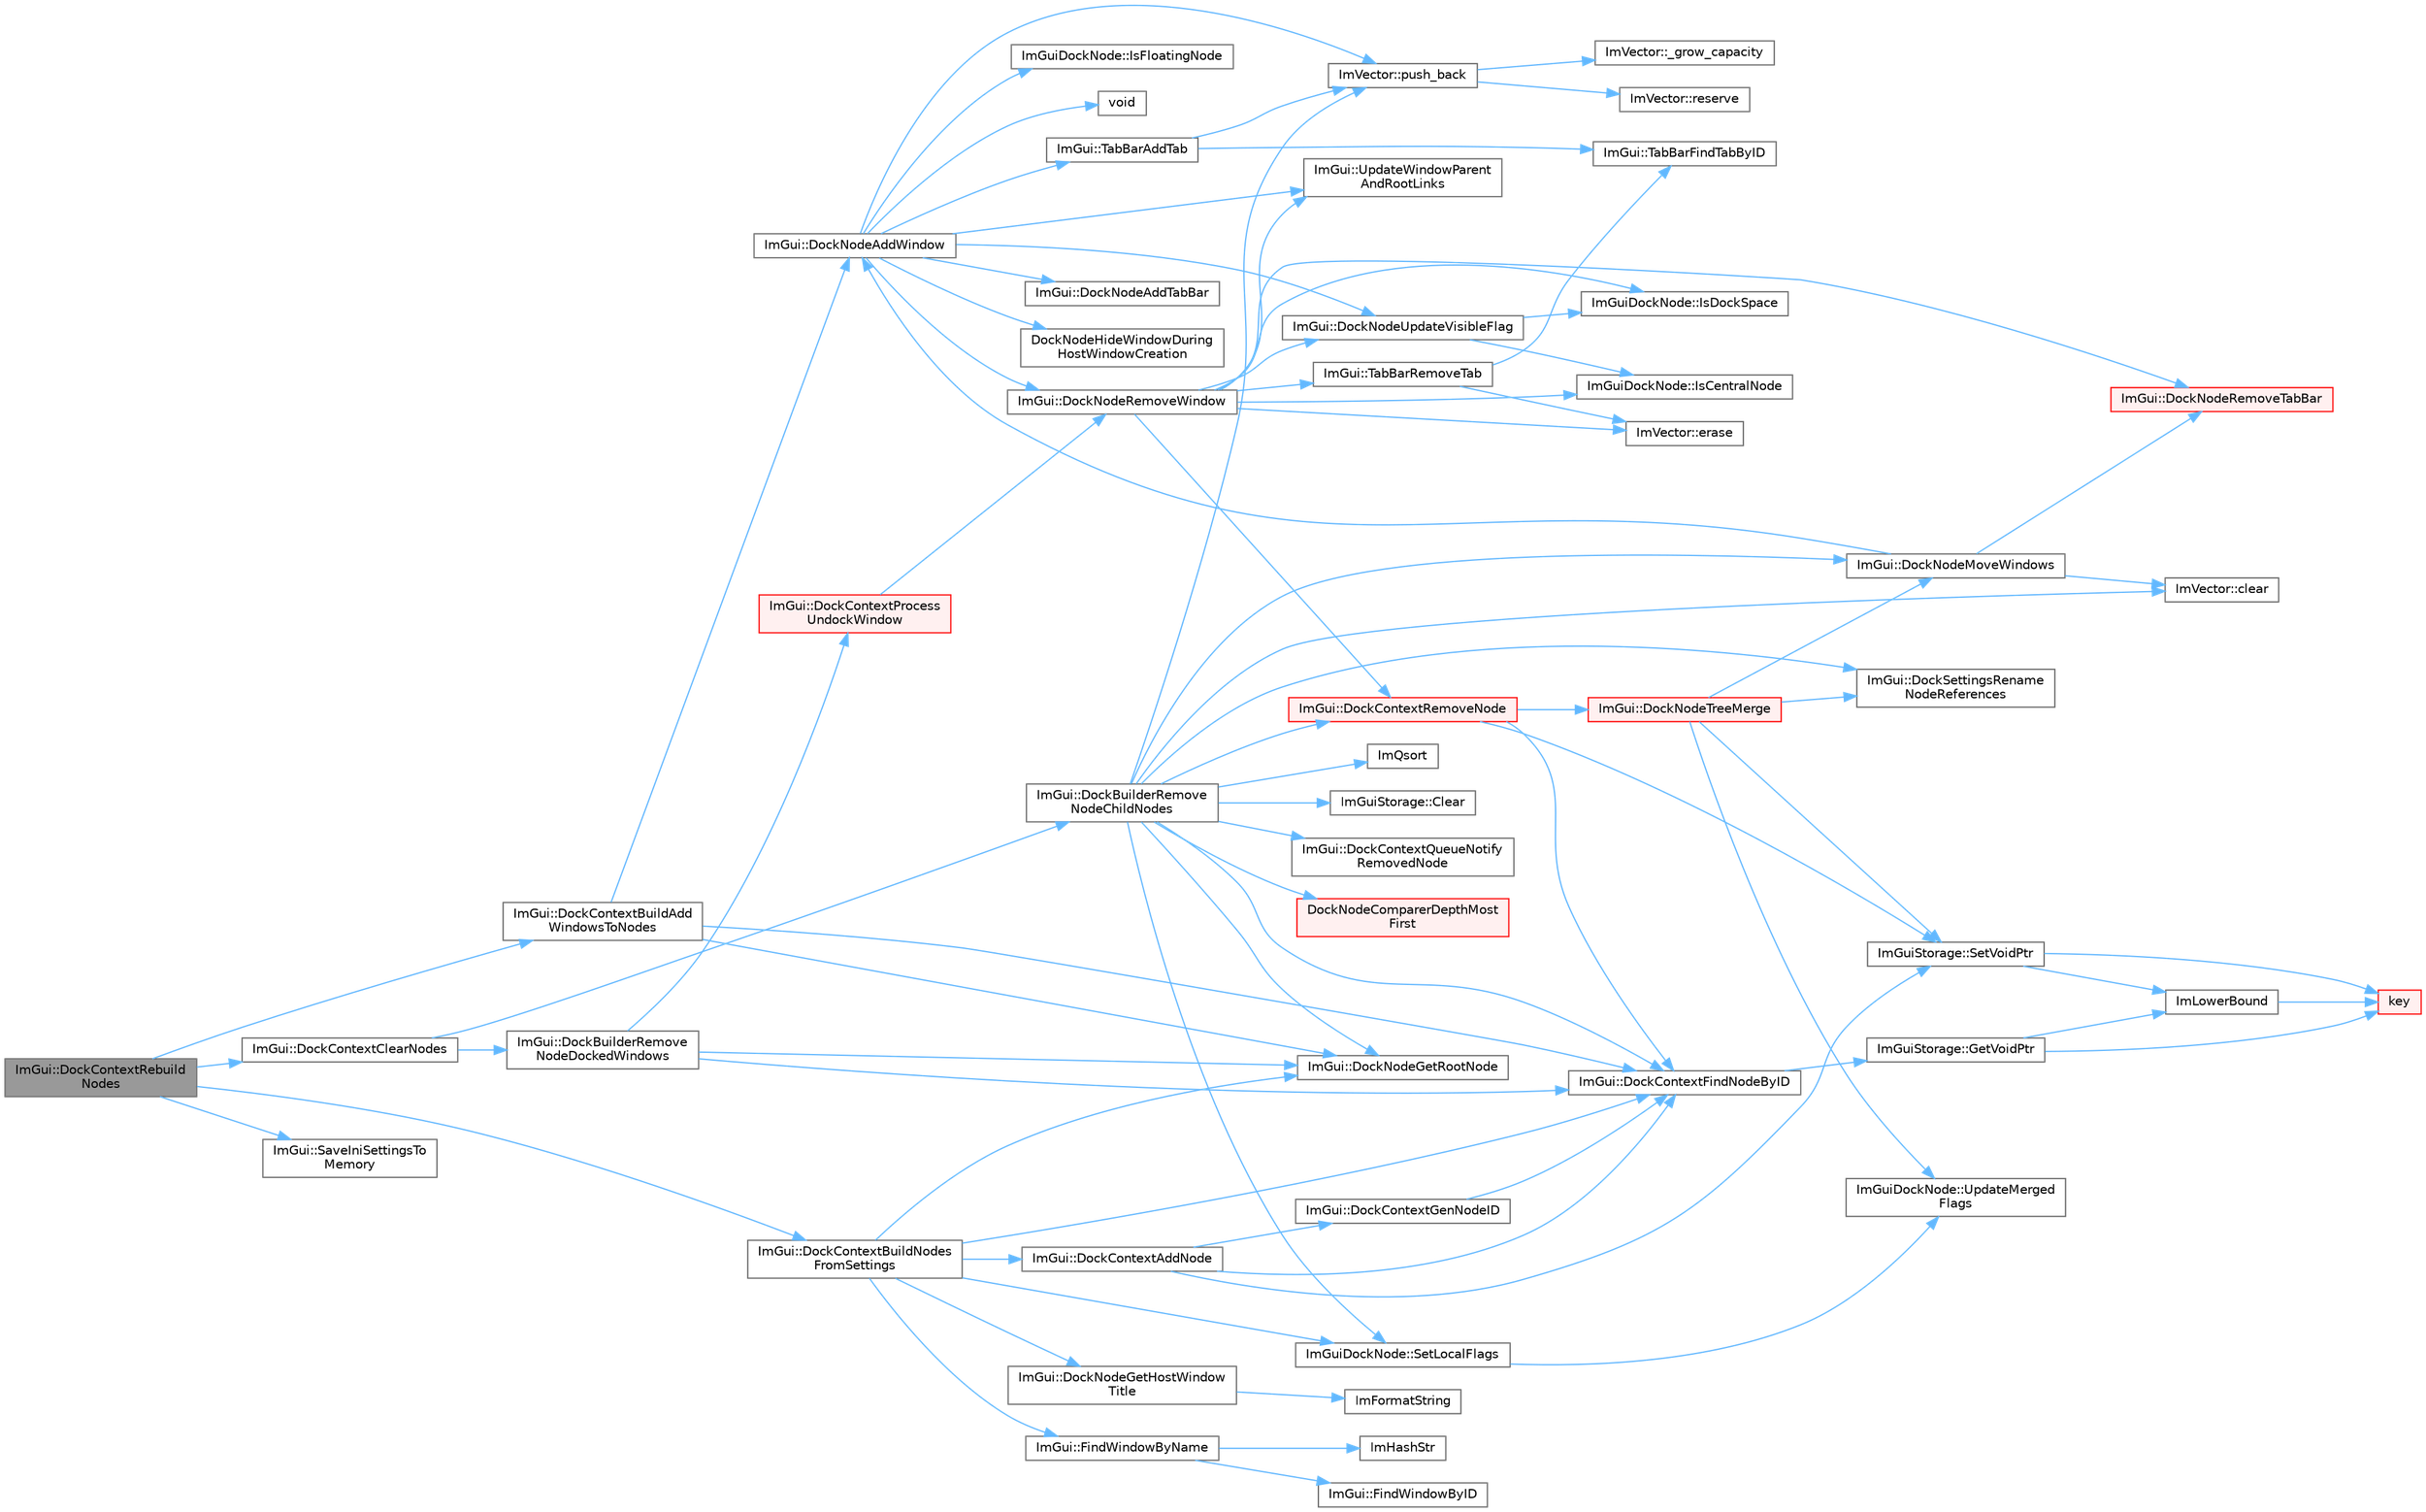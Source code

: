 digraph "ImGui::DockContextRebuildNodes"
{
 // LATEX_PDF_SIZE
  bgcolor="transparent";
  edge [fontname=Helvetica,fontsize=10,labelfontname=Helvetica,labelfontsize=10];
  node [fontname=Helvetica,fontsize=10,shape=box,height=0.2,width=0.4];
  rankdir="LR";
  Node1 [id="Node000001",label="ImGui::DockContextRebuild\lNodes",height=0.2,width=0.4,color="gray40", fillcolor="grey60", style="filled", fontcolor="black",tooltip=" "];
  Node1 -> Node2 [id="edge81_Node000001_Node000002",color="steelblue1",style="solid",tooltip=" "];
  Node2 [id="Node000002",label="ImGui::DockContextBuildAdd\lWindowsToNodes",height=0.2,width=0.4,color="grey40", fillcolor="white", style="filled",URL="$namespace_im_gui.html#a6402f947598015002ce2f82890484513",tooltip=" "];
  Node2 -> Node3 [id="edge82_Node000002_Node000003",color="steelblue1",style="solid",tooltip=" "];
  Node3 [id="Node000003",label="ImGui::DockContextFindNodeByID",height=0.2,width=0.4,color="grey40", fillcolor="white", style="filled",URL="$namespace_im_gui.html#a52be73f2abd2d0320469ba138f7c6d59",tooltip=" "];
  Node3 -> Node4 [id="edge83_Node000003_Node000004",color="steelblue1",style="solid",tooltip=" "];
  Node4 [id="Node000004",label="ImGuiStorage::GetVoidPtr",height=0.2,width=0.4,color="grey40", fillcolor="white", style="filled",URL="$struct_im_gui_storage.html#aaf87a98ede89da09113b0189f6d878ca",tooltip=" "];
  Node4 -> Node5 [id="edge84_Node000004_Node000005",color="steelblue1",style="solid",tooltip=" "];
  Node5 [id="Node000005",label="ImLowerBound",height=0.2,width=0.4,color="grey40", fillcolor="white", style="filled",URL="$imgui_8cpp.html#a409bfd6de574854cd644636ea13b6a8a",tooltip=" "];
  Node5 -> Node6 [id="edge85_Node000005_Node000006",color="steelblue1",style="solid",tooltip=" "];
  Node6 [id="Node000006",label="key",height=0.2,width=0.4,color="red", fillcolor="#FFF0F0", style="filled",URL="$gears_8c.html#accd6b5b92b78666e36543412d4ac14cd",tooltip=" "];
  Node4 -> Node6 [id="edge86_Node000004_Node000006",color="steelblue1",style="solid",tooltip=" "];
  Node2 -> Node8 [id="edge87_Node000002_Node000008",color="steelblue1",style="solid",tooltip=" "];
  Node8 [id="Node000008",label="ImGui::DockNodeAddWindow",height=0.2,width=0.4,color="grey40", fillcolor="white", style="filled",URL="$namespace_im_gui.html#a9ddcb5d005e4d92cbce85de08deae665",tooltip=" "];
  Node8 -> Node9 [id="edge88_Node000008_Node000009",color="steelblue1",style="solid",tooltip=" "];
  Node9 [id="Node000009",label="ImGui::DockNodeAddTabBar",height=0.2,width=0.4,color="grey40", fillcolor="white", style="filled",URL="$namespace_im_gui.html#ac621689d25d2aeeb45ee8a007080498d",tooltip=" "];
  Node8 -> Node10 [id="edge89_Node000008_Node000010",color="steelblue1",style="solid",tooltip=" "];
  Node10 [id="Node000010",label="DockNodeHideWindowDuring\lHostWindowCreation",height=0.2,width=0.4,color="grey40", fillcolor="white", style="filled",URL="$imgui_8cpp.html#a4fbdea00c388b92d697a9c15b033d221",tooltip=" "];
  Node8 -> Node11 [id="edge90_Node000008_Node000011",color="steelblue1",style="solid",tooltip=" "];
  Node11 [id="Node000011",label="ImGui::DockNodeRemoveWindow",height=0.2,width=0.4,color="grey40", fillcolor="white", style="filled",URL="$namespace_im_gui.html#a7707fcf2071bef8bb8681ed58b87c56e",tooltip=" "];
  Node11 -> Node12 [id="edge91_Node000011_Node000012",color="steelblue1",style="solid",tooltip=" "];
  Node12 [id="Node000012",label="ImGui::DockContextRemoveNode",height=0.2,width=0.4,color="red", fillcolor="#FFF0F0", style="filled",URL="$namespace_im_gui.html#a69ff368895db4bdc84de9ff21b52fddc",tooltip=" "];
  Node12 -> Node3 [id="edge92_Node000012_Node000003",color="steelblue1",style="solid",tooltip=" "];
  Node12 -> Node13 [id="edge93_Node000012_Node000013",color="steelblue1",style="solid",tooltip=" "];
  Node13 [id="Node000013",label="ImGui::DockNodeTreeMerge",height=0.2,width=0.4,color="red", fillcolor="#FFF0F0", style="filled",URL="$namespace_im_gui.html#a973b84ddd0e62151719cb562847b1291",tooltip=" "];
  Node13 -> Node19 [id="edge94_Node000013_Node000019",color="steelblue1",style="solid",tooltip=" "];
  Node19 [id="Node000019",label="ImGui::DockNodeMoveWindows",height=0.2,width=0.4,color="grey40", fillcolor="white", style="filled",URL="$namespace_im_gui.html#a8f314ce935f9160d4bdde3ba8fe8d24f",tooltip=" "];
  Node19 -> Node20 [id="edge95_Node000019_Node000020",color="steelblue1",style="solid",tooltip=" "];
  Node20 [id="Node000020",label="ImVector::clear",height=0.2,width=0.4,color="grey40", fillcolor="white", style="filled",URL="$struct_im_vector.html#ae2d401b4ec5f1113cdb8edb5a61a38f7",tooltip=" "];
  Node19 -> Node8 [id="edge96_Node000019_Node000008",color="steelblue1",style="solid",tooltip=" "];
  Node19 -> Node21 [id="edge97_Node000019_Node000021",color="steelblue1",style="solid",tooltip=" "];
  Node21 [id="Node000021",label="ImGui::DockNodeRemoveTabBar",height=0.2,width=0.4,color="red", fillcolor="#FFF0F0", style="filled",URL="$namespace_im_gui.html#ad0e39bff5ef1bbdd6ba22c133f211da7",tooltip=" "];
  Node13 -> Node29 [id="edge98_Node000013_Node000029",color="steelblue1",style="solid",tooltip=" "];
  Node29 [id="Node000029",label="ImGui::DockSettingsRename\lNodeReferences",height=0.2,width=0.4,color="grey40", fillcolor="white", style="filled",URL="$namespace_im_gui.html#a62a4dbebb5015352589459596f16b26c",tooltip=" "];
  Node13 -> Node30 [id="edge99_Node000013_Node000030",color="steelblue1",style="solid",tooltip=" "];
  Node30 [id="Node000030",label="ImGuiStorage::SetVoidPtr",height=0.2,width=0.4,color="grey40", fillcolor="white", style="filled",URL="$struct_im_gui_storage.html#a55f840086b3ec9cf63c67f02d159204a",tooltip=" "];
  Node30 -> Node5 [id="edge100_Node000030_Node000005",color="steelblue1",style="solid",tooltip=" "];
  Node30 -> Node6 [id="edge101_Node000030_Node000006",color="steelblue1",style="solid",tooltip=" "];
  Node13 -> Node31 [id="edge102_Node000013_Node000031",color="steelblue1",style="solid",tooltip=" "];
  Node31 [id="Node000031",label="ImGuiDockNode::UpdateMerged\lFlags",height=0.2,width=0.4,color="grey40", fillcolor="white", style="filled",URL="$struct_im_gui_dock_node.html#a87a708d19b6f2e22c15d6d378c8b71e2",tooltip=" "];
  Node12 -> Node30 [id="edge103_Node000012_Node000030",color="steelblue1",style="solid",tooltip=" "];
  Node11 -> Node21 [id="edge104_Node000011_Node000021",color="steelblue1",style="solid",tooltip=" "];
  Node11 -> Node32 [id="edge105_Node000011_Node000032",color="steelblue1",style="solid",tooltip=" "];
  Node32 [id="Node000032",label="ImGui::DockNodeUpdateVisibleFlag",height=0.2,width=0.4,color="grey40", fillcolor="white", style="filled",URL="$namespace_im_gui.html#a42a888a71f6295199994f5c3aa65f9d6",tooltip=" "];
  Node32 -> Node33 [id="edge106_Node000032_Node000033",color="steelblue1",style="solid",tooltip=" "];
  Node33 [id="Node000033",label="ImGuiDockNode::IsCentralNode",height=0.2,width=0.4,color="grey40", fillcolor="white", style="filled",URL="$struct_im_gui_dock_node.html#a65a6bb0809083aef0edbf937c90b83f6",tooltip=" "];
  Node32 -> Node34 [id="edge107_Node000032_Node000034",color="steelblue1",style="solid",tooltip=" "];
  Node34 [id="Node000034",label="ImGuiDockNode::IsDockSpace",height=0.2,width=0.4,color="grey40", fillcolor="white", style="filled",URL="$struct_im_gui_dock_node.html#a2f06798d0770e6894d27ec776b5d7538",tooltip=" "];
  Node11 -> Node35 [id="edge108_Node000011_Node000035",color="steelblue1",style="solid",tooltip=" "];
  Node35 [id="Node000035",label="ImVector::erase",height=0.2,width=0.4,color="grey40", fillcolor="white", style="filled",URL="$struct_im_vector.html#a2f88ac70791f2da6d4168d7b29f38f1e",tooltip=" "];
  Node11 -> Node33 [id="edge109_Node000011_Node000033",color="steelblue1",style="solid",tooltip=" "];
  Node11 -> Node34 [id="edge110_Node000011_Node000034",color="steelblue1",style="solid",tooltip=" "];
  Node11 -> Node36 [id="edge111_Node000011_Node000036",color="steelblue1",style="solid",tooltip=" "];
  Node36 [id="Node000036",label="ImGui::TabBarRemoveTab",height=0.2,width=0.4,color="grey40", fillcolor="white", style="filled",URL="$namespace_im_gui.html#a3340d8c07dca35527b618288f091a0f7",tooltip=" "];
  Node36 -> Node35 [id="edge112_Node000036_Node000035",color="steelblue1",style="solid",tooltip=" "];
  Node36 -> Node37 [id="edge113_Node000036_Node000037",color="steelblue1",style="solid",tooltip=" "];
  Node37 [id="Node000037",label="ImGui::TabBarFindTabByID",height=0.2,width=0.4,color="grey40", fillcolor="white", style="filled",URL="$namespace_im_gui.html#a892525a74a6206eabbeb851071b3119a",tooltip=" "];
  Node11 -> Node38 [id="edge114_Node000011_Node000038",color="steelblue1",style="solid",tooltip=" "];
  Node38 [id="Node000038",label="ImGui::UpdateWindowParent\lAndRootLinks",height=0.2,width=0.4,color="grey40", fillcolor="white", style="filled",URL="$namespace_im_gui.html#a85d7262320ed7ce8e40863b99f8db4a3",tooltip=" "];
  Node8 -> Node32 [id="edge115_Node000008_Node000032",color="steelblue1",style="solid",tooltip=" "];
  Node8 -> Node39 [id="edge116_Node000008_Node000039",color="steelblue1",style="solid",tooltip=" "];
  Node39 [id="Node000039",label="ImGuiDockNode::IsFloatingNode",height=0.2,width=0.4,color="grey40", fillcolor="white", style="filled",URL="$struct_im_gui_dock_node.html#a65218fbb8d4629246096dd8fe5d1f219",tooltip=" "];
  Node8 -> Node40 [id="edge117_Node000008_Node000040",color="steelblue1",style="solid",tooltip=" "];
  Node40 [id="Node000040",label="ImVector::push_back",height=0.2,width=0.4,color="grey40", fillcolor="white", style="filled",URL="$struct_im_vector.html#aab5df48e0711a48bd12f3206e08c4108",tooltip=" "];
  Node40 -> Node41 [id="edge118_Node000040_Node000041",color="steelblue1",style="solid",tooltip=" "];
  Node41 [id="Node000041",label="ImVector::_grow_capacity",height=0.2,width=0.4,color="grey40", fillcolor="white", style="filled",URL="$struct_im_vector.html#a3a097635d464b1b70dc7d59996a88b28",tooltip=" "];
  Node40 -> Node42 [id="edge119_Node000040_Node000042",color="steelblue1",style="solid",tooltip=" "];
  Node42 [id="Node000042",label="ImVector::reserve",height=0.2,width=0.4,color="grey40", fillcolor="white", style="filled",URL="$struct_im_vector.html#a0f14f5736c3372157856eebb67123b75",tooltip=" "];
  Node8 -> Node43 [id="edge120_Node000008_Node000043",color="steelblue1",style="solid",tooltip=" "];
  Node43 [id="Node000043",label="ImGui::TabBarAddTab",height=0.2,width=0.4,color="grey40", fillcolor="white", style="filled",URL="$namespace_im_gui.html#ad351241dc857097a48c74669249b3c04",tooltip=" "];
  Node43 -> Node40 [id="edge121_Node000043_Node000040",color="steelblue1",style="solid",tooltip=" "];
  Node43 -> Node37 [id="edge122_Node000043_Node000037",color="steelblue1",style="solid",tooltip=" "];
  Node8 -> Node38 [id="edge123_Node000008_Node000038",color="steelblue1",style="solid",tooltip=" "];
  Node8 -> Node44 [id="edge124_Node000008_Node000044",color="steelblue1",style="solid",tooltip=" "];
  Node44 [id="Node000044",label="void",height=0.2,width=0.4,color="grey40", fillcolor="white", style="filled",URL="$mimalloc_8h.html#a9d6d8aef94ac19034a5f163606f84830",tooltip=" "];
  Node2 -> Node45 [id="edge125_Node000002_Node000045",color="steelblue1",style="solid",tooltip=" "];
  Node45 [id="Node000045",label="ImGui::DockNodeGetRootNode",height=0.2,width=0.4,color="grey40", fillcolor="white", style="filled",URL="$namespace_im_gui.html#ab52284ace3da5320ccc6e29ea8781aaa",tooltip=" "];
  Node1 -> Node46 [id="edge126_Node000001_Node000046",color="steelblue1",style="solid",tooltip=" "];
  Node46 [id="Node000046",label="ImGui::DockContextBuildNodes\lFromSettings",height=0.2,width=0.4,color="grey40", fillcolor="white", style="filled",URL="$namespace_im_gui.html#a6d45bf3d75b8591675d83441f5745ae1",tooltip=" "];
  Node46 -> Node47 [id="edge127_Node000046_Node000047",color="steelblue1",style="solid",tooltip=" "];
  Node47 [id="Node000047",label="ImGui::DockContextAddNode",height=0.2,width=0.4,color="grey40", fillcolor="white", style="filled",URL="$namespace_im_gui.html#ab226cec3473d24f44fdb877b2f709c8d",tooltip=" "];
  Node47 -> Node3 [id="edge128_Node000047_Node000003",color="steelblue1",style="solid",tooltip=" "];
  Node47 -> Node48 [id="edge129_Node000047_Node000048",color="steelblue1",style="solid",tooltip=" "];
  Node48 [id="Node000048",label="ImGui::DockContextGenNodeID",height=0.2,width=0.4,color="grey40", fillcolor="white", style="filled",URL="$namespace_im_gui.html#ad16317022ea4095a886903d23e056fcb",tooltip=" "];
  Node48 -> Node3 [id="edge130_Node000048_Node000003",color="steelblue1",style="solid",tooltip=" "];
  Node47 -> Node30 [id="edge131_Node000047_Node000030",color="steelblue1",style="solid",tooltip=" "];
  Node46 -> Node3 [id="edge132_Node000046_Node000003",color="steelblue1",style="solid",tooltip=" "];
  Node46 -> Node49 [id="edge133_Node000046_Node000049",color="steelblue1",style="solid",tooltip=" "];
  Node49 [id="Node000049",label="ImGui::DockNodeGetHostWindow\lTitle",height=0.2,width=0.4,color="grey40", fillcolor="white", style="filled",URL="$namespace_im_gui.html#a27b5282b7a76c4675714263c2e1aebd3",tooltip=" "];
  Node49 -> Node50 [id="edge134_Node000049_Node000050",color="steelblue1",style="solid",tooltip=" "];
  Node50 [id="Node000050",label="ImFormatString",height=0.2,width=0.4,color="grey40", fillcolor="white", style="filled",URL="$imgui_8cpp.html#a75ccaf7d676b1f567ba888ae42ac3809",tooltip=" "];
  Node46 -> Node45 [id="edge135_Node000046_Node000045",color="steelblue1",style="solid",tooltip=" "];
  Node46 -> Node51 [id="edge136_Node000046_Node000051",color="steelblue1",style="solid",tooltip=" "];
  Node51 [id="Node000051",label="ImGui::FindWindowByName",height=0.2,width=0.4,color="grey40", fillcolor="white", style="filled",URL="$namespace_im_gui.html#abca25f22c02e73d5eb2e9c72c4557813",tooltip=" "];
  Node51 -> Node52 [id="edge137_Node000051_Node000052",color="steelblue1",style="solid",tooltip=" "];
  Node52 [id="Node000052",label="ImGui::FindWindowByID",height=0.2,width=0.4,color="grey40", fillcolor="white", style="filled",URL="$namespace_im_gui.html#a82204d8800dc3a072ddbcbd2aecc48ac",tooltip=" "];
  Node51 -> Node53 [id="edge138_Node000051_Node000053",color="steelblue1",style="solid",tooltip=" "];
  Node53 [id="Node000053",label="ImHashStr",height=0.2,width=0.4,color="grey40", fillcolor="white", style="filled",URL="$imgui_8cpp.html#ab6659b5d67f7a3369e099ce890e12223",tooltip=" "];
  Node46 -> Node54 [id="edge139_Node000046_Node000054",color="steelblue1",style="solid",tooltip=" "];
  Node54 [id="Node000054",label="ImGuiDockNode::SetLocalFlags",height=0.2,width=0.4,color="grey40", fillcolor="white", style="filled",URL="$struct_im_gui_dock_node.html#affa7ac110122432f2b73d82b64e932b3",tooltip=" "];
  Node54 -> Node31 [id="edge140_Node000054_Node000031",color="steelblue1",style="solid",tooltip=" "];
  Node1 -> Node55 [id="edge141_Node000001_Node000055",color="steelblue1",style="solid",tooltip=" "];
  Node55 [id="Node000055",label="ImGui::DockContextClearNodes",height=0.2,width=0.4,color="grey40", fillcolor="white", style="filled",URL="$namespace_im_gui.html#ada8fcfabcf71d5393827317f9d1d25d7",tooltip=" "];
  Node55 -> Node56 [id="edge142_Node000055_Node000056",color="steelblue1",style="solid",tooltip=" "];
  Node56 [id="Node000056",label="ImGui::DockBuilderRemove\lNodeChildNodes",height=0.2,width=0.4,color="grey40", fillcolor="white", style="filled",URL="$namespace_im_gui.html#ab7bb6828e2ad6934e71d786c44bd37d4",tooltip=" "];
  Node56 -> Node57 [id="edge143_Node000056_Node000057",color="steelblue1",style="solid",tooltip=" "];
  Node57 [id="Node000057",label="ImGuiStorage::Clear",height=0.2,width=0.4,color="grey40", fillcolor="white", style="filled",URL="$struct_im_gui_storage.html#a72ceecfbca3d08df8c2a232b77890c20",tooltip=" "];
  Node56 -> Node20 [id="edge144_Node000056_Node000020",color="steelblue1",style="solid",tooltip=" "];
  Node56 -> Node3 [id="edge145_Node000056_Node000003",color="steelblue1",style="solid",tooltip=" "];
  Node56 -> Node58 [id="edge146_Node000056_Node000058",color="steelblue1",style="solid",tooltip=" "];
  Node58 [id="Node000058",label="ImGui::DockContextQueueNotify\lRemovedNode",height=0.2,width=0.4,color="grey40", fillcolor="white", style="filled",URL="$namespace_im_gui.html#a245a7fad7a768eceb4f3f1ebe3d34811",tooltip=" "];
  Node56 -> Node12 [id="edge147_Node000056_Node000012",color="steelblue1",style="solid",tooltip=" "];
  Node56 -> Node59 [id="edge148_Node000056_Node000059",color="steelblue1",style="solid",tooltip=" "];
  Node59 [id="Node000059",label="DockNodeComparerDepthMost\lFirst",height=0.2,width=0.4,color="red", fillcolor="#FFF0F0", style="filled",URL="$imgui_8cpp.html#a2e9fc7cde01f486e4dd9f6b2c458fd4a",tooltip=" "];
  Node56 -> Node45 [id="edge149_Node000056_Node000045",color="steelblue1",style="solid",tooltip=" "];
  Node56 -> Node19 [id="edge150_Node000056_Node000019",color="steelblue1",style="solid",tooltip=" "];
  Node56 -> Node29 [id="edge151_Node000056_Node000029",color="steelblue1",style="solid",tooltip=" "];
  Node56 -> Node61 [id="edge152_Node000056_Node000061",color="steelblue1",style="solid",tooltip=" "];
  Node61 [id="Node000061",label="ImQsort",height=0.2,width=0.4,color="grey40", fillcolor="white", style="filled",URL="$imgui__internal_8h.html#a75cd0ec18686a171e74b1726b5ddf893",tooltip=" "];
  Node56 -> Node40 [id="edge153_Node000056_Node000040",color="steelblue1",style="solid",tooltip=" "];
  Node56 -> Node54 [id="edge154_Node000056_Node000054",color="steelblue1",style="solid",tooltip=" "];
  Node55 -> Node62 [id="edge155_Node000055_Node000062",color="steelblue1",style="solid",tooltip=" "];
  Node62 [id="Node000062",label="ImGui::DockBuilderRemove\lNodeDockedWindows",height=0.2,width=0.4,color="grey40", fillcolor="white", style="filled",URL="$namespace_im_gui.html#adccce6b807a47b502671cf1a8bc02f8b",tooltip=" "];
  Node62 -> Node3 [id="edge156_Node000062_Node000003",color="steelblue1",style="solid",tooltip=" "];
  Node62 -> Node63 [id="edge157_Node000062_Node000063",color="steelblue1",style="solid",tooltip=" "];
  Node63 [id="Node000063",label="ImGui::DockContextProcess\lUndockWindow",height=0.2,width=0.4,color="red", fillcolor="#FFF0F0", style="filled",URL="$namespace_im_gui.html#a8c76fa37695285817c21f42f1be1bcbb",tooltip=" "];
  Node63 -> Node11 [id="edge158_Node000063_Node000011",color="steelblue1",style="solid",tooltip=" "];
  Node62 -> Node45 [id="edge159_Node000062_Node000045",color="steelblue1",style="solid",tooltip=" "];
  Node1 -> Node69 [id="edge160_Node000001_Node000069",color="steelblue1",style="solid",tooltip=" "];
  Node69 [id="Node000069",label="ImGui::SaveIniSettingsTo\lMemory",height=0.2,width=0.4,color="grey40", fillcolor="white", style="filled",URL="$namespace_im_gui.html#a27043a530e0e842e01c279dd4207f9eb",tooltip=" "];
}
